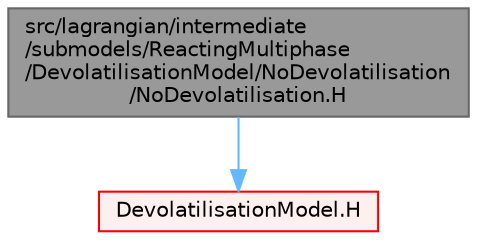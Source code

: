digraph "src/lagrangian/intermediate/submodels/ReactingMultiphase/DevolatilisationModel/NoDevolatilisation/NoDevolatilisation.H"
{
 // LATEX_PDF_SIZE
  bgcolor="transparent";
  edge [fontname=Helvetica,fontsize=10,labelfontname=Helvetica,labelfontsize=10];
  node [fontname=Helvetica,fontsize=10,shape=box,height=0.2,width=0.4];
  Node1 [id="Node000001",label="src/lagrangian/intermediate\l/submodels/ReactingMultiphase\l/DevolatilisationModel/NoDevolatilisation\l/NoDevolatilisation.H",height=0.2,width=0.4,color="gray40", fillcolor="grey60", style="filled", fontcolor="black",tooltip=" "];
  Node1 -> Node2 [id="edge1_Node000001_Node000002",color="steelblue1",style="solid",tooltip=" "];
  Node2 [id="Node000002",label="DevolatilisationModel.H",height=0.2,width=0.4,color="red", fillcolor="#FFF0F0", style="filled",URL="$DevolatilisationModel_8H.html",tooltip=" "];
}
